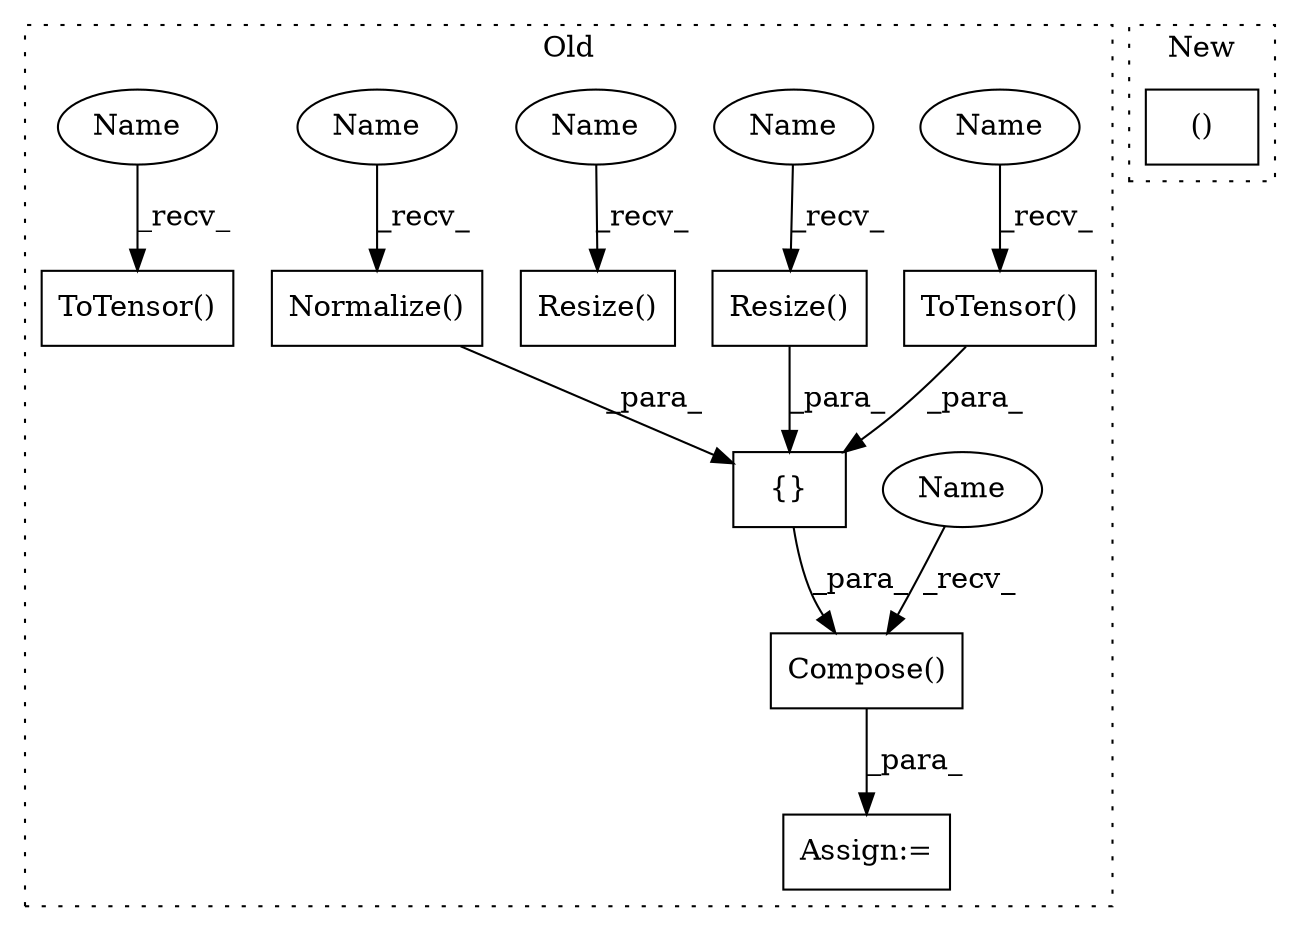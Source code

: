 digraph G {
subgraph cluster0 {
1 [label="Resize()" a="75" s="2464,2508" l="18,1" shape="box"];
3 [label="ToTensor()" a="75" s="2560" l="21" shape="box"];
4 [label="Normalize()" a="75" s="2632,2697" l="21,1" shape="box"];
5 [label="Compose()" a="75" s="2355,2749" l="19,1" shape="box"];
6 [label="{}" a="59" s="2374,2698" l="1,0" shape="box"];
7 [label="Resize()" a="75" s="1858,1902" l="18,1" shape="box"];
8 [label="ToTensor()" a="75" s="2121" l="21" shape="box"];
9 [label="Assign:=" a="68" s="2352" l="3" shape="box"];
10 [label="Name" a="87" s="2560" l="10" shape="ellipse"];
11 [label="Name" a="87" s="2464" l="10" shape="ellipse"];
12 [label="Name" a="87" s="2355" l="10" shape="ellipse"];
13 [label="Name" a="87" s="1858" l="10" shape="ellipse"];
14 [label="Name" a="87" s="2632" l="10" shape="ellipse"];
15 [label="Name" a="87" s="2121" l="10" shape="ellipse"];
label = "Old";
style="dotted";
}
subgraph cluster1 {
2 [label="()" a="54" s="1468" l="33" shape="box"];
label = "New";
style="dotted";
}
1 -> 6 [label="_para_"];
3 -> 6 [label="_para_"];
4 -> 6 [label="_para_"];
5 -> 9 [label="_para_"];
6 -> 5 [label="_para_"];
10 -> 3 [label="_recv_"];
11 -> 1 [label="_recv_"];
12 -> 5 [label="_recv_"];
13 -> 7 [label="_recv_"];
14 -> 4 [label="_recv_"];
15 -> 8 [label="_recv_"];
}